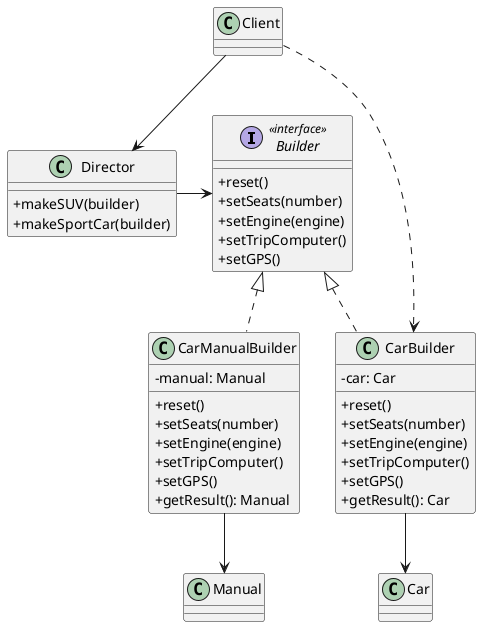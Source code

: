 @startuml Builder Pseudocode
skinparam ClassAttributeIconSize 0

interface Builder <<interface>> {
  + reset()
  + setSeats(number)
  + setEngine(engine)
  + setTripComputer()
  + setGPS()
}

class CarBuilder implements Builder {
  - car: Car
  + reset()
  + setSeats(number)
  + setEngine(engine)
  + setTripComputer()
  + setGPS()
  + getResult(): Car
}

class CarManualBuilder implements Builder {
  - manual: Manual
  + reset()
  + setSeats(number)
  + setEngine(engine)
  + setTripComputer()
  + setGPS()
  + getResult(): Manual
}

class Director {
  + makeSUV(builder)
  + makeSportCar(builder)
}

Director -> Builder

class Client

Client --> Director
Client ..> CarBuilder

class Car
class Manual

CarBuilder --> Car
CarManualBuilder --> Manual
@enduml